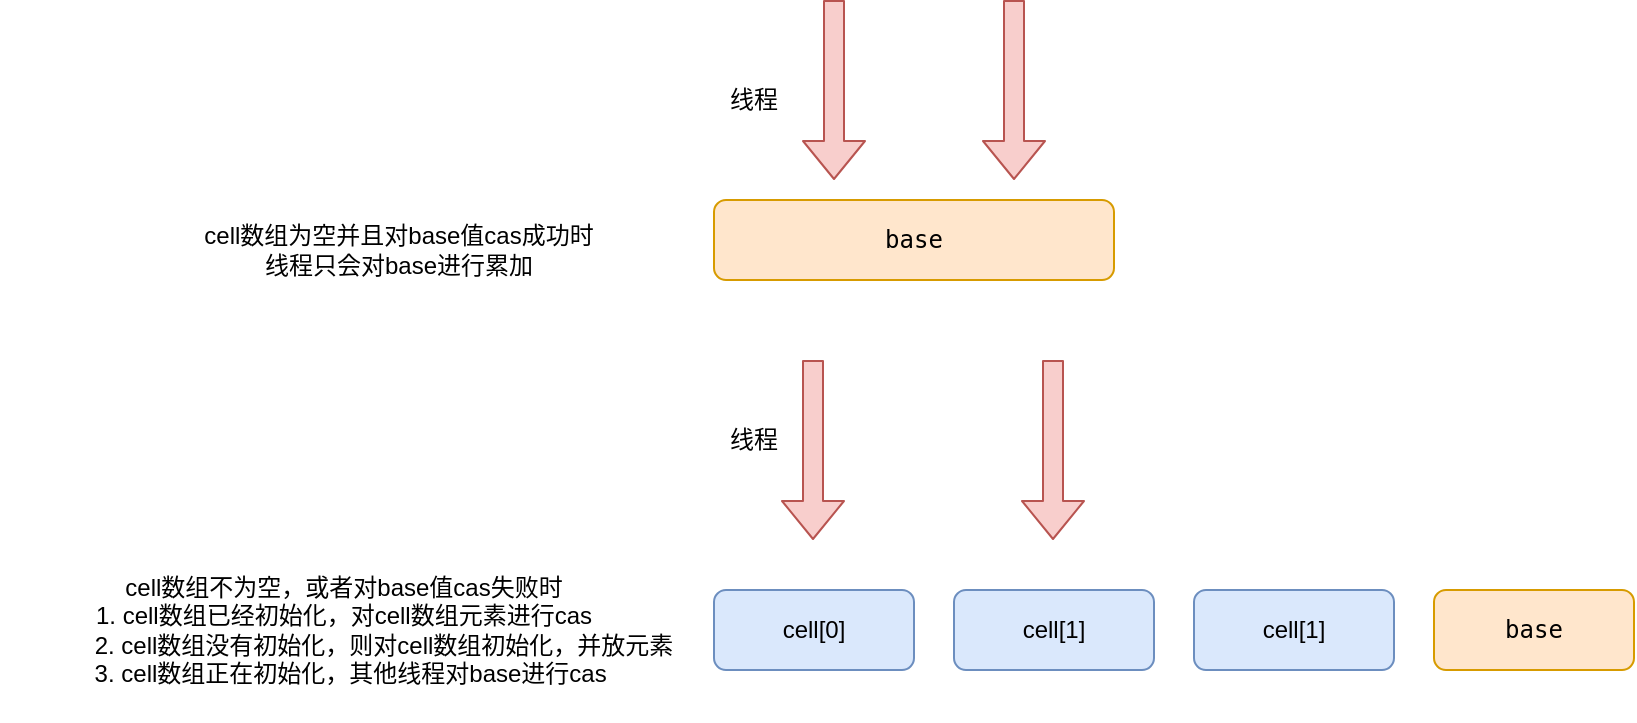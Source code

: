 <mxfile version="14.3.1" type="github">
  <diagram id="3-YAko5oQFc1nSDCldf5" name="Page-1">
    <mxGraphModel dx="1773" dy="536" grid="0" gridSize="10" guides="1" tooltips="1" connect="1" arrows="1" fold="1" page="1" pageScale="1" pageWidth="827" pageHeight="1169" math="0" shadow="0">
      <root>
        <mxCell id="0" />
        <mxCell id="1" parent="0" />
        <mxCell id="LENsGDgyXk3gptEeOsoV-1" value="&lt;pre&gt;base&lt;/pre&gt;" style="rounded=1;whiteSpace=wrap;html=1;fillColor=#ffe6cc;strokeColor=#d79b00;" vertex="1" parent="1">
          <mxGeometry x="260" y="160" width="200" height="40" as="geometry" />
        </mxCell>
        <mxCell id="LENsGDgyXk3gptEeOsoV-2" value="cell[1]" style="rounded=1;whiteSpace=wrap;html=1;fillColor=#dae8fc;strokeColor=#6c8ebf;" vertex="1" parent="1">
          <mxGeometry x="500" y="355" width="100" height="40" as="geometry" />
        </mxCell>
        <mxCell id="LENsGDgyXk3gptEeOsoV-3" value="&lt;pre&gt;&lt;span style=&quot;font-family: &amp;#34;helvetica&amp;#34;&quot;&gt;cell[1]&lt;/span&gt;&lt;br&gt;&lt;/pre&gt;" style="rounded=1;whiteSpace=wrap;html=1;fillColor=#dae8fc;strokeColor=#6c8ebf;" vertex="1" parent="1">
          <mxGeometry x="380" y="355" width="100" height="40" as="geometry" />
        </mxCell>
        <mxCell id="LENsGDgyXk3gptEeOsoV-4" value="&lt;pre&gt;&lt;span style=&quot;font-family: &amp;#34;helvetica&amp;#34;&quot;&gt;cell[0]&lt;/span&gt;&lt;br&gt;&lt;/pre&gt;" style="rounded=1;whiteSpace=wrap;html=1;fillColor=#dae8fc;strokeColor=#6c8ebf;" vertex="1" parent="1">
          <mxGeometry x="260" y="355" width="100" height="40" as="geometry" />
        </mxCell>
        <mxCell id="LENsGDgyXk3gptEeOsoV-5" value="cell数组为空并且对base值cas成功时&lt;br&gt;线程只会对&lt;span&gt;base进行累加&lt;/span&gt;" style="text;html=1;strokeColor=none;fillColor=none;align=center;verticalAlign=middle;whiteSpace=wrap;rounded=0;" vertex="1" parent="1">
          <mxGeometry x="-8" y="142" width="221" height="86" as="geometry" />
        </mxCell>
        <mxCell id="LENsGDgyXk3gptEeOsoV-6" value="" style="shape=flexArrow;endArrow=classic;html=1;fillColor=#f8cecc;strokeColor=#b85450;" edge="1" parent="1">
          <mxGeometry width="50" height="50" relative="1" as="geometry">
            <mxPoint x="320" y="60" as="sourcePoint" />
            <mxPoint x="320" y="150" as="targetPoint" />
          </mxGeometry>
        </mxCell>
        <mxCell id="LENsGDgyXk3gptEeOsoV-7" value="" style="shape=flexArrow;endArrow=classic;html=1;fillColor=#f8cecc;strokeColor=#b85450;" edge="1" parent="1">
          <mxGeometry width="50" height="50" relative="1" as="geometry">
            <mxPoint x="410" y="60" as="sourcePoint" />
            <mxPoint x="410" y="150" as="targetPoint" />
          </mxGeometry>
        </mxCell>
        <mxCell id="LENsGDgyXk3gptEeOsoV-9" value="cell数组不为空，或者对base值cas失败时&lt;br&gt;1. cell数组已经初始化，对cell数组元素进行cas&lt;br&gt;&amp;nbsp; &amp;nbsp; &amp;nbsp; &amp;nbsp; &amp;nbsp; &amp;nbsp; 2. cell数组没有初始化，则对cell数组初始化，并放元素&lt;br&gt;&amp;nbsp; 3. cell数组正在初始化，其他线程对base进行cas" style="text;html=1;strokeColor=none;fillColor=none;align=center;verticalAlign=middle;whiteSpace=wrap;rounded=0;" vertex="1" parent="1">
          <mxGeometry x="-97" y="329.5" width="344" height="91" as="geometry" />
        </mxCell>
        <mxCell id="LENsGDgyXk3gptEeOsoV-10" value="线程" style="text;html=1;strokeColor=none;fillColor=none;align=center;verticalAlign=middle;whiteSpace=wrap;rounded=0;" vertex="1" parent="1">
          <mxGeometry x="260" y="100" width="40" height="20" as="geometry" />
        </mxCell>
        <mxCell id="LENsGDgyXk3gptEeOsoV-11" value="&lt;pre&gt;base&lt;/pre&gt;" style="rounded=1;whiteSpace=wrap;html=1;fillColor=#ffe6cc;strokeColor=#d79b00;" vertex="1" parent="1">
          <mxGeometry x="620" y="355" width="100" height="40" as="geometry" />
        </mxCell>
        <mxCell id="LENsGDgyXk3gptEeOsoV-12" value="" style="shape=flexArrow;endArrow=classic;html=1;fillColor=#f8cecc;strokeColor=#b85450;" edge="1" parent="1">
          <mxGeometry width="50" height="50" relative="1" as="geometry">
            <mxPoint x="429.5" y="240" as="sourcePoint" />
            <mxPoint x="429.5" y="330" as="targetPoint" />
          </mxGeometry>
        </mxCell>
        <mxCell id="LENsGDgyXk3gptEeOsoV-13" value="" style="shape=flexArrow;endArrow=classic;html=1;fillColor=#f8cecc;strokeColor=#b85450;" edge="1" parent="1">
          <mxGeometry width="50" height="50" relative="1" as="geometry">
            <mxPoint x="309.5" y="240" as="sourcePoint" />
            <mxPoint x="309.5" y="330" as="targetPoint" />
          </mxGeometry>
        </mxCell>
        <mxCell id="LENsGDgyXk3gptEeOsoV-14" value="线程" style="text;html=1;strokeColor=none;fillColor=none;align=center;verticalAlign=middle;whiteSpace=wrap;rounded=0;" vertex="1" parent="1">
          <mxGeometry x="260" y="270" width="40" height="20" as="geometry" />
        </mxCell>
      </root>
    </mxGraphModel>
  </diagram>
</mxfile>
